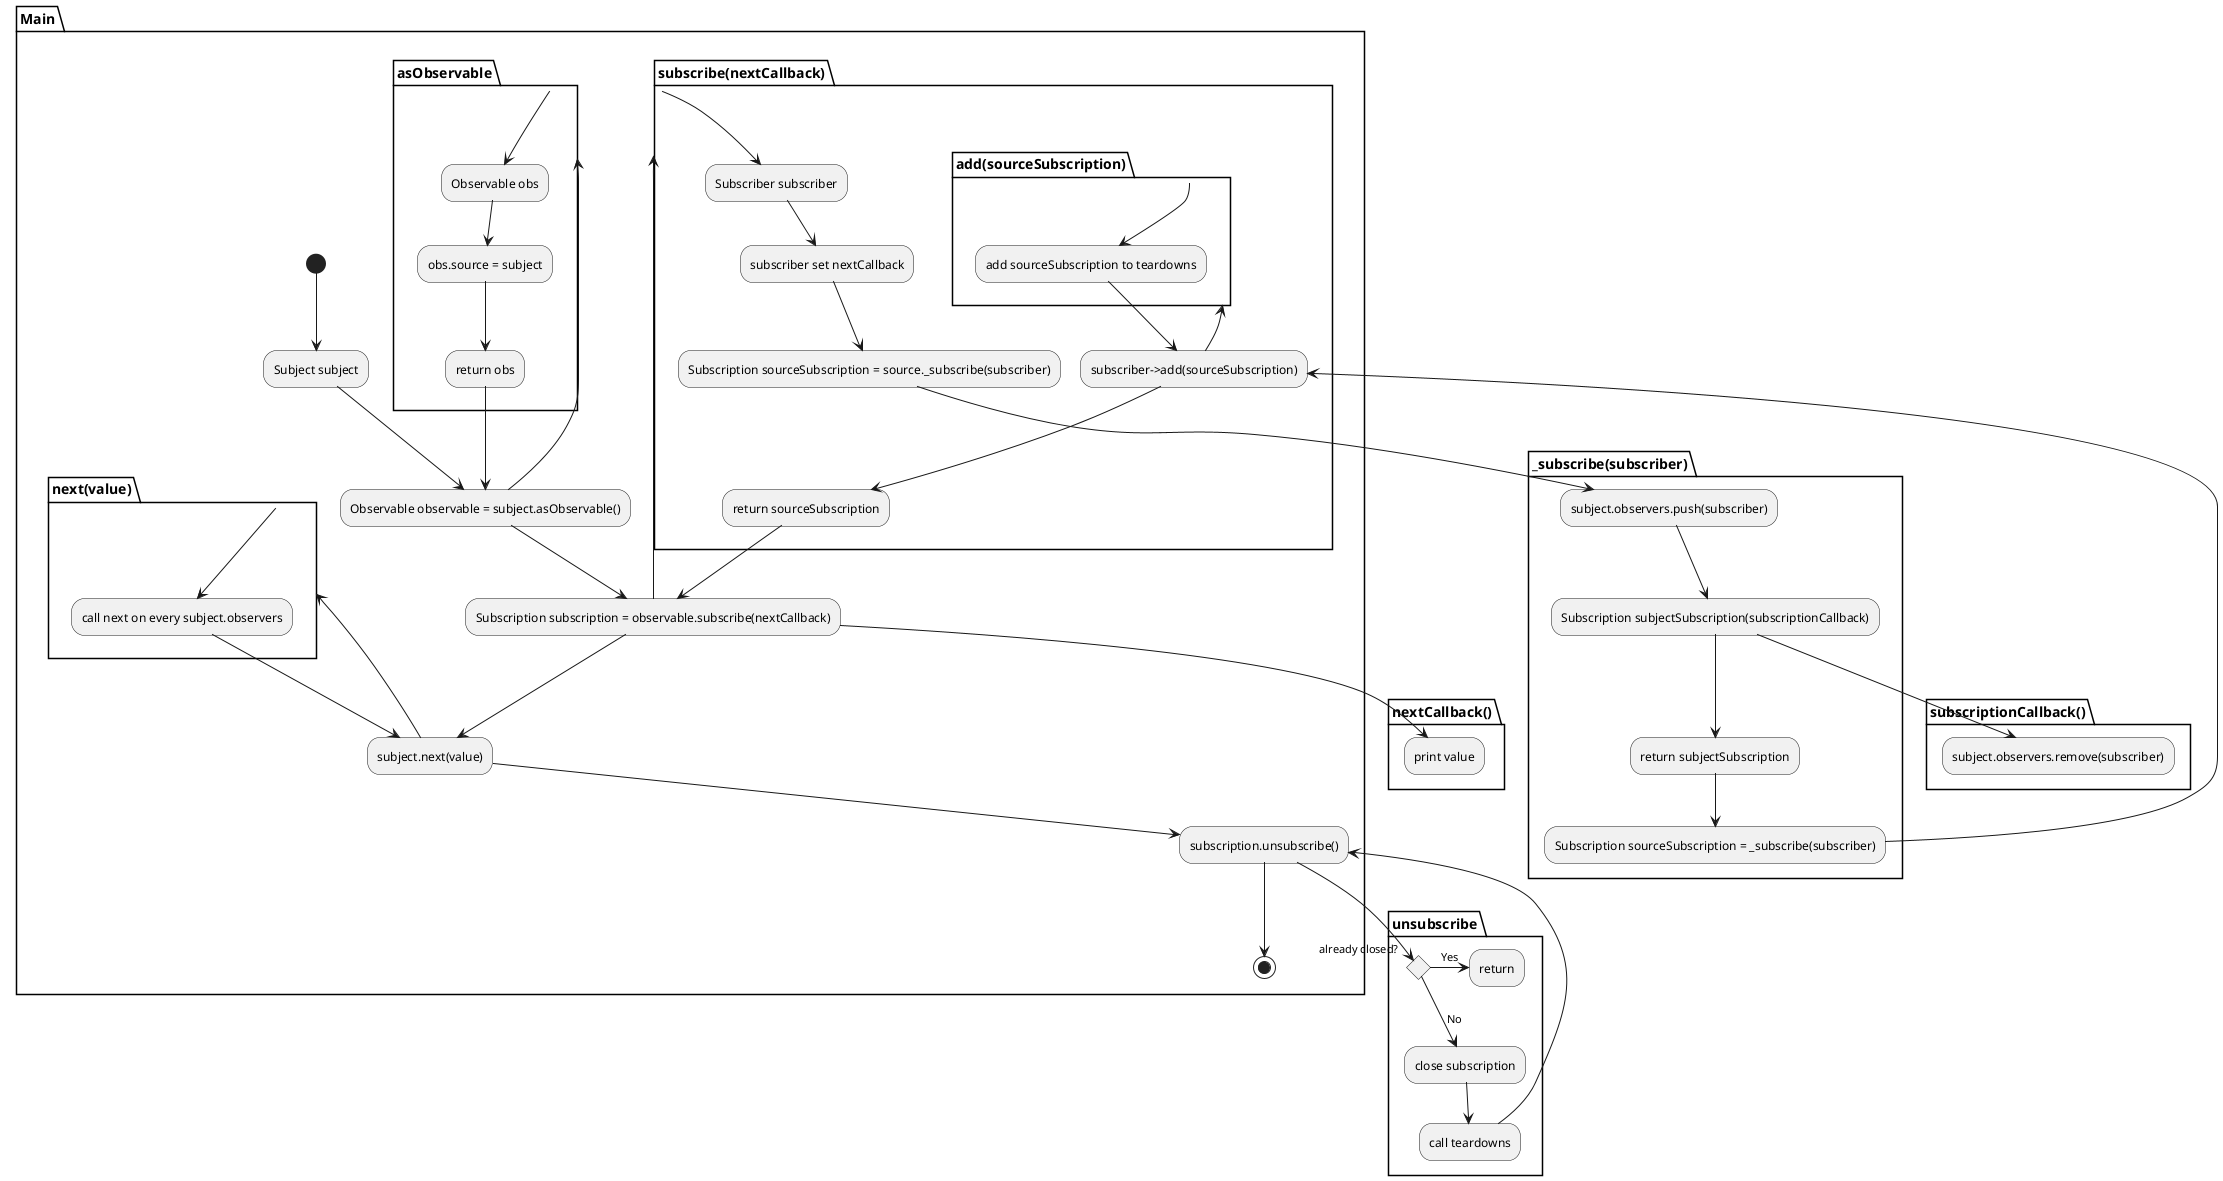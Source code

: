 @startuml lifetimeSubject

partition Main {
    (*) --> "Subject subject"
    --> "Observable observable = subject.asObservable()"
    --> asObservable
}

partition asObservable {
    --> "Observable obs"
    --> "obs.source = subject"
    --> "return obs"
    "return obs" --> "Observable observable = subject.asObservable()"
}

partition Main {
    --> "Subscription subscription = observable.subscribe(nextCallback)"
    --> subscribe(nextCallback)
}

partition subscribe(nextCallback) {
    --> "Subscriber subscriber"
    --> "subscriber set nextCallback"
    --> "Subscription sourceSubscription = source._subscribe(subscriber)"
}

partition _subscribe(subscriber) {
    --> subject.observers.push(subscriber)
    --> "Subscription subjectSubscription(subscriptionCallback)"
    --> "return subjectSubscription"
    --> "Subscription sourceSubscription = _subscribe(subscriber)"
}

partition subscribe(nextCallback) {
    --> "subscriber->add(sourceSubscription)"
    --> add(sourceSubscription)
}

partition add(sourceSubscription) {
    --> "add sourceSubscription to teardowns"
    --> "subscriber->add(sourceSubscription)"
}

partition subscribe(nextCallback) {
    --> "return sourceSubscription"
    --> "Subscription subscription = observable.subscribe(nextCallback)"
}

partition Main {
    --> "subject.next(value)"
    --> next(value)
}

partition next(value) {
    --> "call next on every subject.observers"
    --> "subject.next(value)"
}

partition Main {
    --> "subscription.unsubscribe()"
}

partition unsubscribe {
    if "already closed?" then
        -> [Yes] "return"
    else
        --> [No] "close subscription"
        --> "call teardowns"
        --> "subscription.unsubscribe()"
}

partition Main {
    --> (*)
}

partition nextCallback() {
    "Subscription subscription = observable.subscribe(nextCallback)" --> "print value"
}

partition subscriptionCallback() {
    "Subscription subjectSubscription(subscriptionCallback)" --> "subject.observers.remove(subscriber)"
}


@enduml